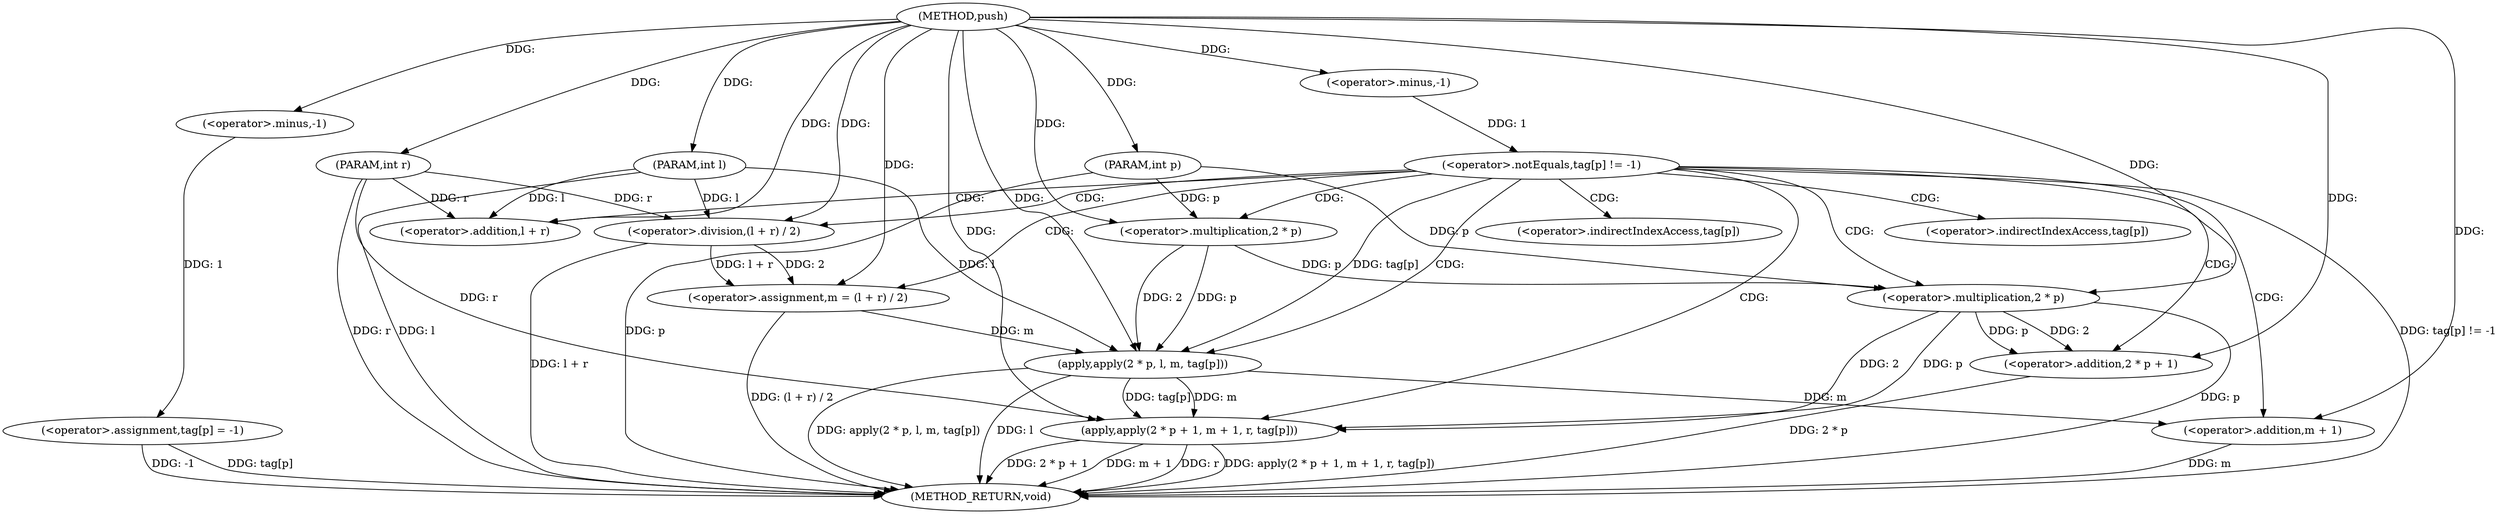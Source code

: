 digraph "push" {  
"1000143" [label = "(METHOD,push)" ]
"1000192" [label = "(METHOD_RETURN,void)" ]
"1000144" [label = "(PARAM,int p)" ]
"1000145" [label = "(PARAM,int l)" ]
"1000146" [label = "(PARAM,int r)" ]
"1000186" [label = "(<operator>.assignment,tag[p] = -1)" ]
"1000149" [label = "(<operator>.notEquals,tag[p] != -1)" ]
"1000157" [label = "(<operator>.assignment,m = (l + r) / 2)" ]
"1000164" [label = "(apply,apply(2 * p, l, m, tag[p]))" ]
"1000173" [label = "(apply,apply(2 * p + 1, m + 1, r, tag[p]))" ]
"1000190" [label = "(<operator>.minus,-1)" ]
"1000153" [label = "(<operator>.minus,-1)" ]
"1000159" [label = "(<operator>.division,(l + r) / 2)" ]
"1000165" [label = "(<operator>.multiplication,2 * p)" ]
"1000174" [label = "(<operator>.addition,2 * p + 1)" ]
"1000179" [label = "(<operator>.addition,m + 1)" ]
"1000160" [label = "(<operator>.addition,l + r)" ]
"1000175" [label = "(<operator>.multiplication,2 * p)" ]
"1000170" [label = "(<operator>.indirectIndexAccess,tag[p])" ]
"1000183" [label = "(<operator>.indirectIndexAccess,tag[p])" ]
  "1000144" -> "1000192"  [ label = "DDG: p"] 
  "1000145" -> "1000192"  [ label = "DDG: l"] 
  "1000146" -> "1000192"  [ label = "DDG: r"] 
  "1000149" -> "1000192"  [ label = "DDG: tag[p] != -1"] 
  "1000159" -> "1000192"  [ label = "DDG: l + r"] 
  "1000157" -> "1000192"  [ label = "DDG: (l + r) / 2"] 
  "1000164" -> "1000192"  [ label = "DDG: l"] 
  "1000164" -> "1000192"  [ label = "DDG: apply(2 * p, l, m, tag[p])"] 
  "1000175" -> "1000192"  [ label = "DDG: p"] 
  "1000174" -> "1000192"  [ label = "DDG: 2 * p"] 
  "1000173" -> "1000192"  [ label = "DDG: 2 * p + 1"] 
  "1000179" -> "1000192"  [ label = "DDG: m"] 
  "1000173" -> "1000192"  [ label = "DDG: m + 1"] 
  "1000173" -> "1000192"  [ label = "DDG: r"] 
  "1000173" -> "1000192"  [ label = "DDG: apply(2 * p + 1, m + 1, r, tag[p])"] 
  "1000186" -> "1000192"  [ label = "DDG: tag[p]"] 
  "1000186" -> "1000192"  [ label = "DDG: -1"] 
  "1000143" -> "1000144"  [ label = "DDG: "] 
  "1000143" -> "1000145"  [ label = "DDG: "] 
  "1000143" -> "1000146"  [ label = "DDG: "] 
  "1000190" -> "1000186"  [ label = "DDG: 1"] 
  "1000153" -> "1000149"  [ label = "DDG: 1"] 
  "1000159" -> "1000157"  [ label = "DDG: 2"] 
  "1000159" -> "1000157"  [ label = "DDG: l + r"] 
  "1000143" -> "1000190"  [ label = "DDG: "] 
  "1000143" -> "1000153"  [ label = "DDG: "] 
  "1000143" -> "1000157"  [ label = "DDG: "] 
  "1000165" -> "1000164"  [ label = "DDG: p"] 
  "1000165" -> "1000164"  [ label = "DDG: 2"] 
  "1000145" -> "1000164"  [ label = "DDG: l"] 
  "1000143" -> "1000164"  [ label = "DDG: "] 
  "1000149" -> "1000164"  [ label = "DDG: tag[p]"] 
  "1000157" -> "1000164"  [ label = "DDG: m"] 
  "1000146" -> "1000173"  [ label = "DDG: r"] 
  "1000143" -> "1000173"  [ label = "DDG: "] 
  "1000164" -> "1000173"  [ label = "DDG: tag[p]"] 
  "1000164" -> "1000173"  [ label = "DDG: m"] 
  "1000175" -> "1000173"  [ label = "DDG: 2"] 
  "1000175" -> "1000173"  [ label = "DDG: p"] 
  "1000146" -> "1000159"  [ label = "DDG: r"] 
  "1000143" -> "1000159"  [ label = "DDG: "] 
  "1000145" -> "1000159"  [ label = "DDG: l"] 
  "1000143" -> "1000165"  [ label = "DDG: "] 
  "1000144" -> "1000165"  [ label = "DDG: p"] 
  "1000175" -> "1000174"  [ label = "DDG: 2"] 
  "1000175" -> "1000174"  [ label = "DDG: p"] 
  "1000143" -> "1000174"  [ label = "DDG: "] 
  "1000164" -> "1000179"  [ label = "DDG: m"] 
  "1000143" -> "1000179"  [ label = "DDG: "] 
  "1000145" -> "1000160"  [ label = "DDG: l"] 
  "1000143" -> "1000160"  [ label = "DDG: "] 
  "1000146" -> "1000160"  [ label = "DDG: r"] 
  "1000143" -> "1000175"  [ label = "DDG: "] 
  "1000165" -> "1000175"  [ label = "DDG: p"] 
  "1000144" -> "1000175"  [ label = "DDG: p"] 
  "1000149" -> "1000164"  [ label = "CDG: "] 
  "1000149" -> "1000159"  [ label = "CDG: "] 
  "1000149" -> "1000174"  [ label = "CDG: "] 
  "1000149" -> "1000173"  [ label = "CDG: "] 
  "1000149" -> "1000175"  [ label = "CDG: "] 
  "1000149" -> "1000160"  [ label = "CDG: "] 
  "1000149" -> "1000170"  [ label = "CDG: "] 
  "1000149" -> "1000179"  [ label = "CDG: "] 
  "1000149" -> "1000183"  [ label = "CDG: "] 
  "1000149" -> "1000165"  [ label = "CDG: "] 
  "1000149" -> "1000157"  [ label = "CDG: "] 
}
